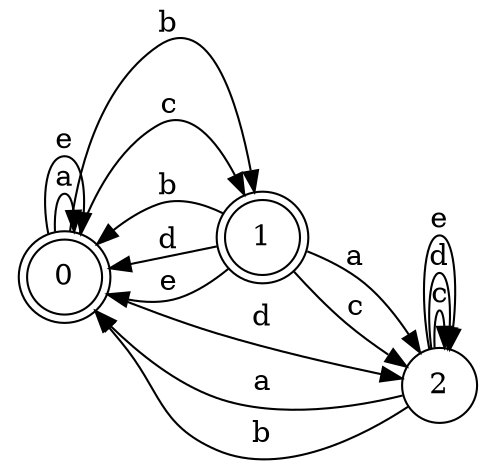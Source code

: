 digraph n3_9 {
__start0 [label="" shape="none"];

rankdir=LR;
size="8,5";

s0 [style="rounded,filled", color="black", fillcolor="white" shape="doublecircle", label="0"];
s1 [style="rounded,filled", color="black", fillcolor="white" shape="doublecircle", label="1"];
s2 [style="filled", color="black", fillcolor="white" shape="circle", label="2"];
s0 -> s0 [label="a"];
s0 -> s1 [label="b"];
s0 -> s1 [label="c"];
s0 -> s2 [label="d"];
s0 -> s0 [label="e"];
s1 -> s2 [label="a"];
s1 -> s0 [label="b"];
s1 -> s2 [label="c"];
s1 -> s0 [label="d"];
s1 -> s0 [label="e"];
s2 -> s0 [label="a"];
s2 -> s0 [label="b"];
s2 -> s2 [label="c"];
s2 -> s2 [label="d"];
s2 -> s2 [label="e"];

}